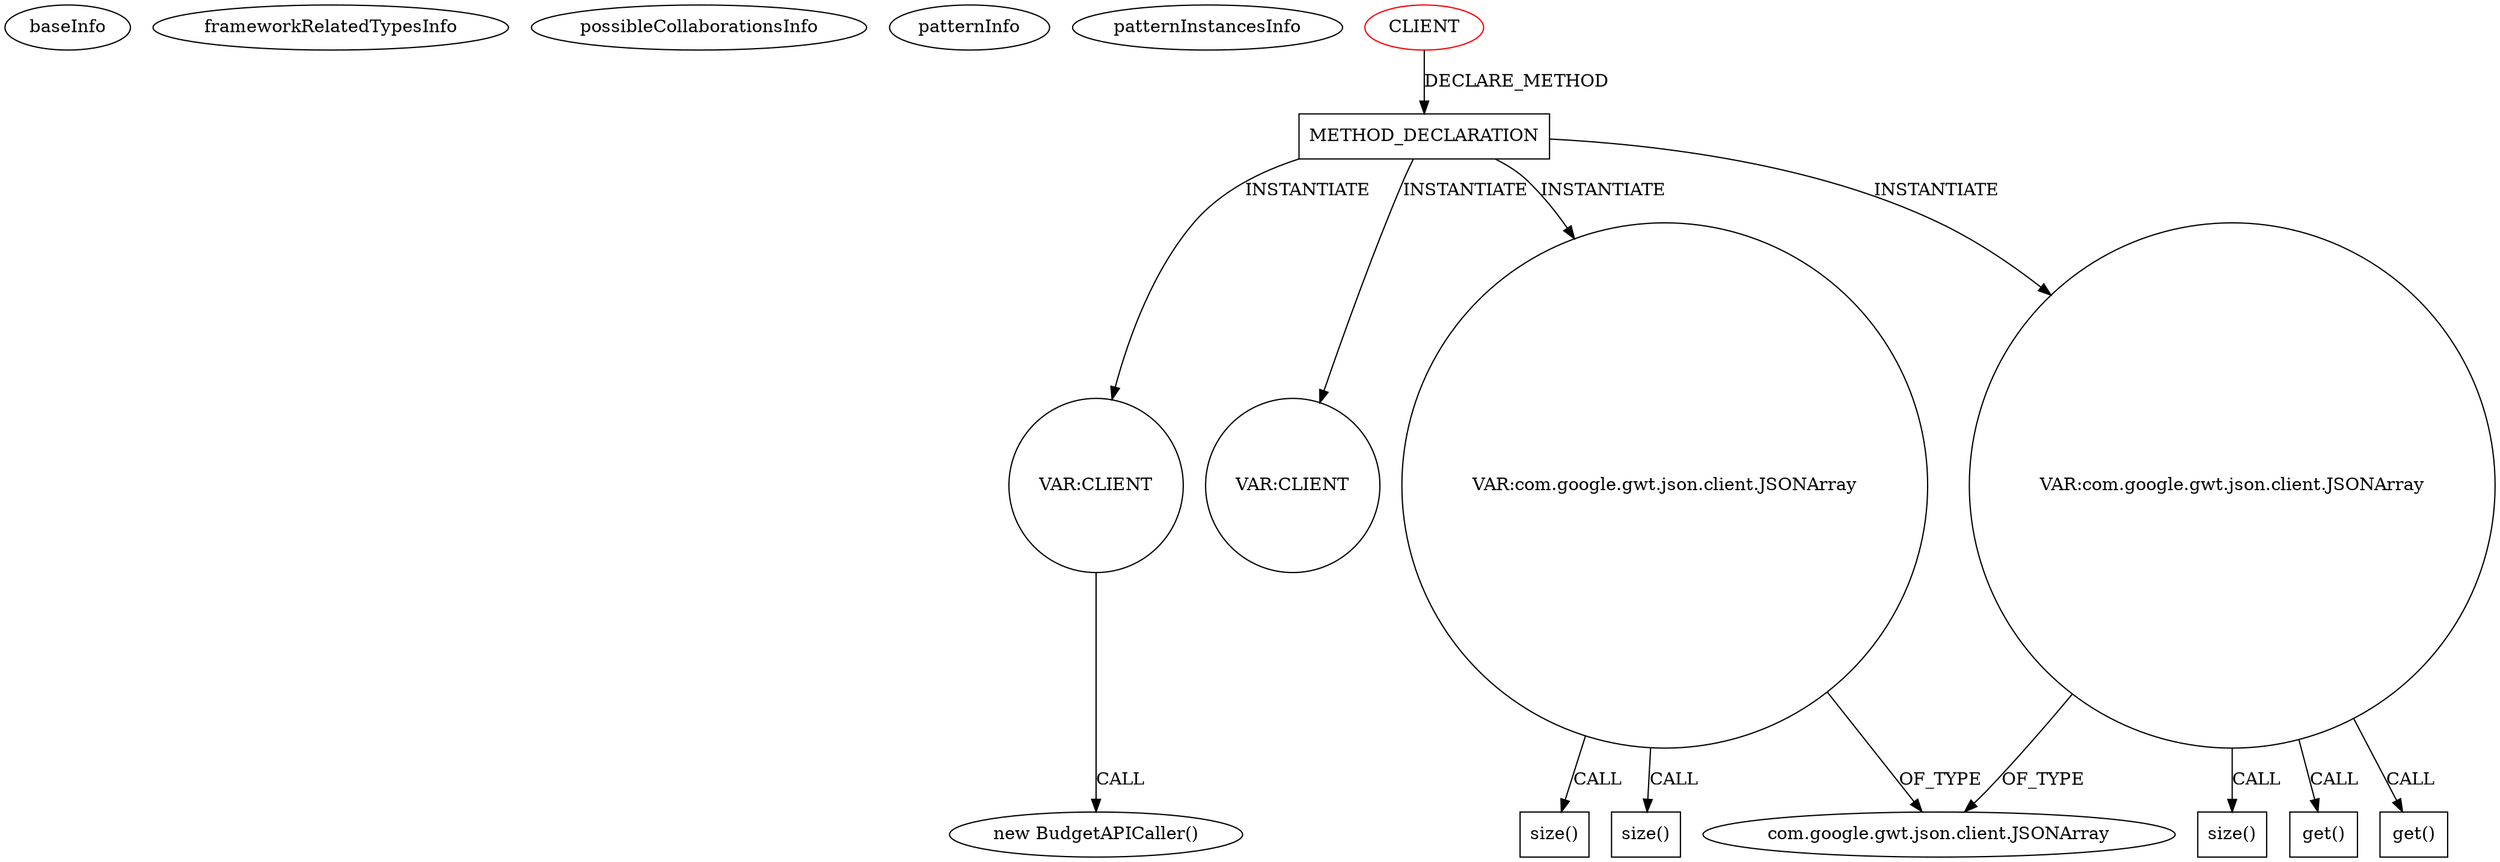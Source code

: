 digraph {
baseInfo[graphId=1261,category="pattern",isAnonymous=false,possibleRelation=false]
frameworkRelatedTypesInfo[]
possibleCollaborationsInfo[]
patternInfo[frequency=2.0,patternRootClient=0]
patternInstancesInfo[0="daonb-obudget~/daonb-obudget/obudget-master/src/client/src/org/obudget/client/Application.java~Application~1154",1="daonb-obudget~/daonb-obudget/obudget-master/src/client/src/org/obudget/client/BudgetSuggestionOracle.java~BudgetSuggestionOracle~1160"]
17[label="new BudgetAPICaller()",vertexType="CONSTRUCTOR_CALL",isFrameworkType=false]
18[label="VAR:CLIENT",vertexType="VARIABLE_EXPRESION",isFrameworkType=false,shape=circle]
16[label="METHOD_DECLARATION",vertexType="CLIENT_METHOD_DECLARATION",isFrameworkType=false,shape=box]
0[label="CLIENT",vertexType="ROOT_CLIENT_CLASS_DECLARATION",isFrameworkType=false,color=red]
86[label="VAR:CLIENT",vertexType="VARIABLE_EXPRESION",isFrameworkType=false,shape=circle]
66[label="VAR:com.google.gwt.json.client.JSONArray",vertexType="VARIABLE_EXPRESION",isFrameworkType=false,shape=circle]
24[label="VAR:com.google.gwt.json.client.JSONArray",vertexType="VARIABLE_EXPRESION",isFrameworkType=false,shape=circle]
70[label="size()",vertexType="INSIDE_CALL",isFrameworkType=false,shape=box]
25[label="size()",vertexType="INSIDE_CALL",isFrameworkType=false,shape=box]
67[label="size()",vertexType="INSIDE_CALL",isFrameworkType=false,shape=box]
26[label="com.google.gwt.json.client.JSONArray",vertexType="FRAMEWORK_CLASS_TYPE",isFrameworkType=false]
54[label="get()",vertexType="INSIDE_CALL",isFrameworkType=false,shape=box]
65[label="get()",vertexType="INSIDE_CALL",isFrameworkType=false,shape=box]
66->70[label="CALL"]
24->25[label="CALL"]
66->67[label="CALL"]
18->17[label="CALL"]
16->18[label="INSTANTIATE"]
24->65[label="CALL"]
66->26[label="OF_TYPE"]
16->66[label="INSTANTIATE"]
16->86[label="INSTANTIATE"]
0->16[label="DECLARE_METHOD"]
24->54[label="CALL"]
16->24[label="INSTANTIATE"]
24->26[label="OF_TYPE"]
}
